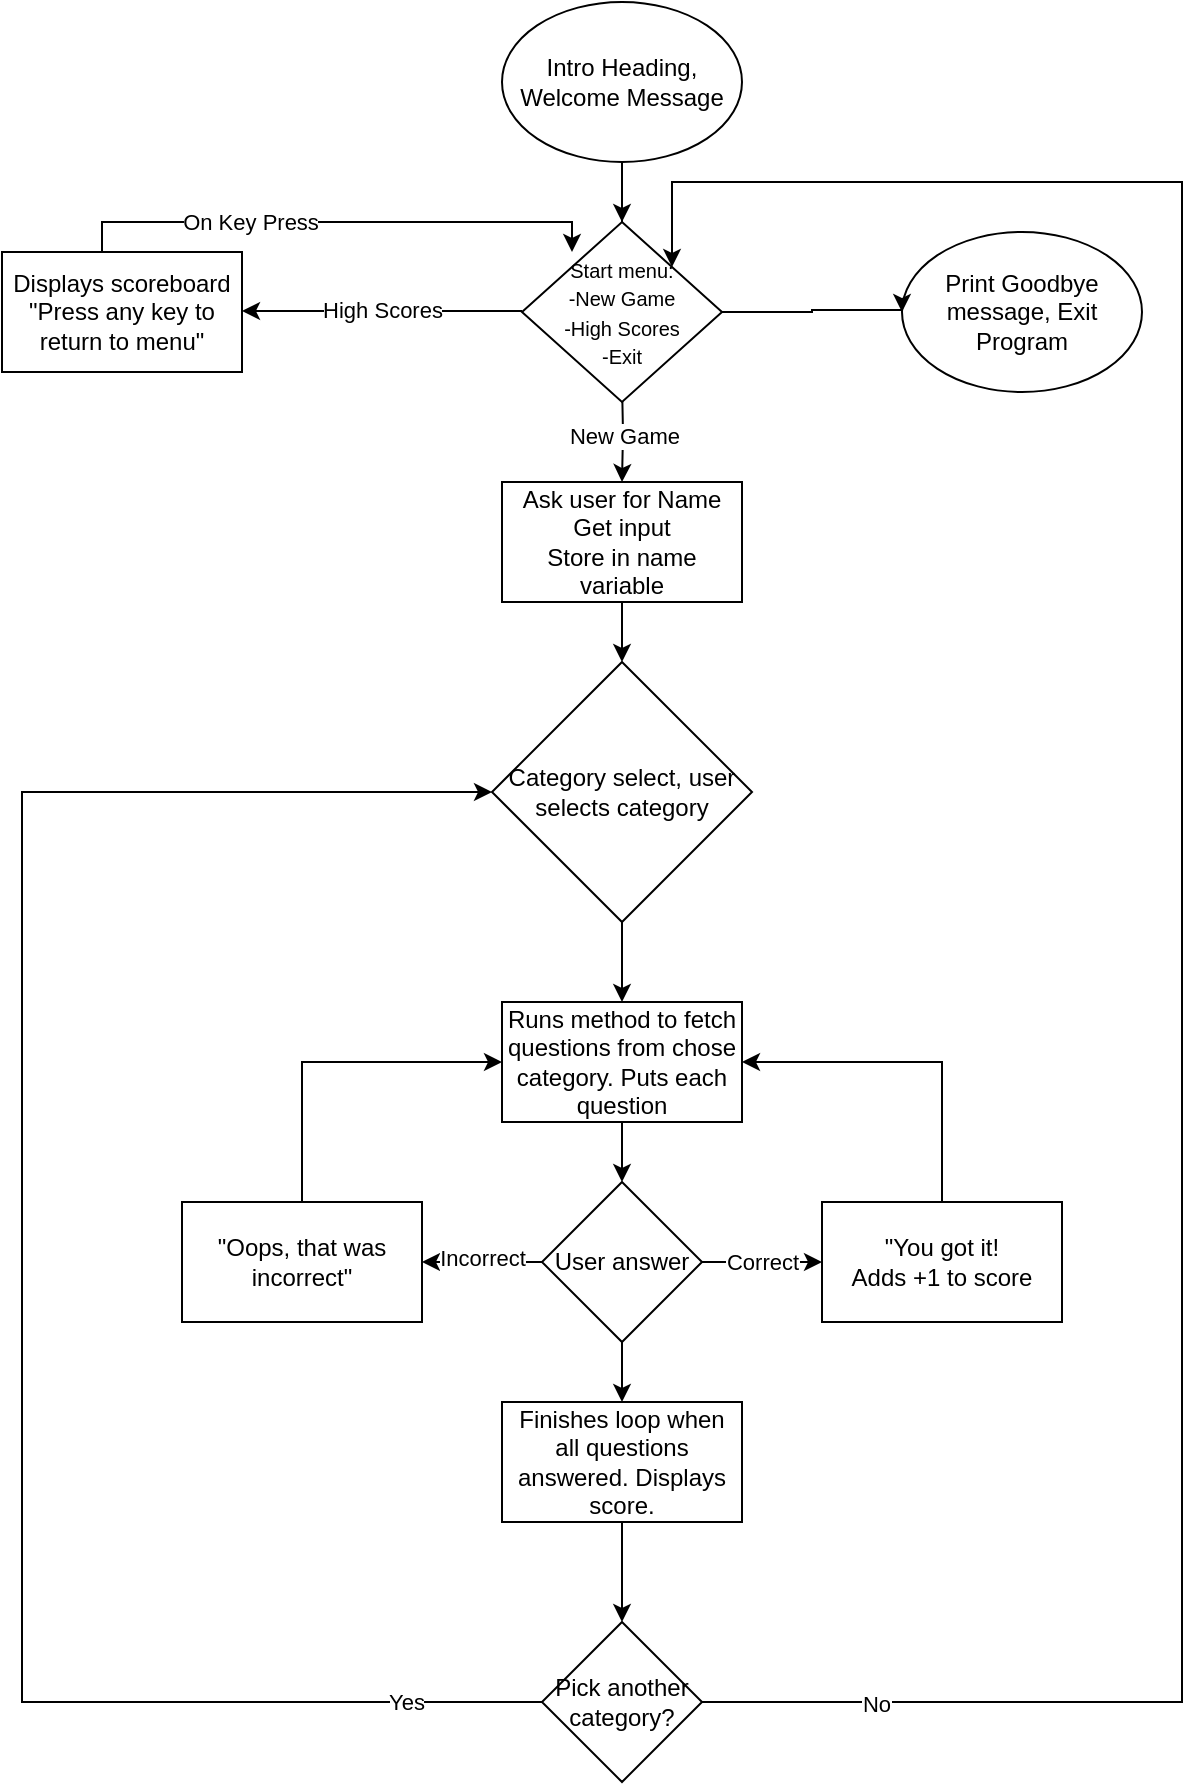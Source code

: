<mxfile version="14.0.1" type="device"><diagram id="JPtV1DQtkLCEv28q0aZo" name="Page-1"><mxGraphModel dx="946" dy="623" grid="1" gridSize="10" guides="1" tooltips="1" connect="1" arrows="1" fold="1" page="1" pageScale="1" pageWidth="827" pageHeight="1169" math="0" shadow="0"><root><mxCell id="0"/><mxCell id="1" parent="0"/><mxCell id="Ias8UvO7P0Q3BJearFJz-3" value="" style="edgeStyle=orthogonalEdgeStyle;rounded=0;orthogonalLoop=1;jettySize=auto;html=1;" edge="1" parent="1" source="Ias8UvO7P0Q3BJearFJz-1"><mxGeometry relative="1" as="geometry"><mxPoint x="420" y="130" as="targetPoint"/></mxGeometry></mxCell><mxCell id="Ias8UvO7P0Q3BJearFJz-17" style="edgeStyle=orthogonalEdgeStyle;rounded=0;orthogonalLoop=1;jettySize=auto;html=1;" edge="1" parent="1" source="Ias8UvO7P0Q3BJearFJz-1" target="Ias8UvO7P0Q3BJearFJz-16"><mxGeometry relative="1" as="geometry"/></mxCell><mxCell id="Ias8UvO7P0Q3BJearFJz-1" value="Intro Heading, Welcome Message" style="ellipse;whiteSpace=wrap;html=1;" vertex="1" parent="1"><mxGeometry x="360" width="120" height="80" as="geometry"/></mxCell><mxCell id="Ias8UvO7P0Q3BJearFJz-8" value="" style="edgeStyle=orthogonalEdgeStyle;rounded=0;orthogonalLoop=1;jettySize=auto;html=1;" edge="1" parent="1"><mxGeometry relative="1" as="geometry"><mxPoint x="370" y="154.5" as="sourcePoint"/><mxPoint x="230" y="154.5" as="targetPoint"/></mxGeometry></mxCell><mxCell id="Ias8UvO7P0Q3BJearFJz-9" value="High Scores" style="edgeLabel;html=1;align=center;verticalAlign=middle;resizable=0;points=[];" vertex="1" connectable="0" parent="Ias8UvO7P0Q3BJearFJz-8"><mxGeometry y="-1" relative="1" as="geometry"><mxPoint as="offset"/></mxGeometry></mxCell><mxCell id="Ias8UvO7P0Q3BJearFJz-12" value="" style="edgeStyle=orthogonalEdgeStyle;rounded=0;orthogonalLoop=1;jettySize=auto;html=1;" edge="1" parent="1" target="Ias8UvO7P0Q3BJearFJz-11"><mxGeometry relative="1" as="geometry"><mxPoint x="420" y="190" as="sourcePoint"/></mxGeometry></mxCell><mxCell id="Ias8UvO7P0Q3BJearFJz-13" value="New Game" style="edgeLabel;html=1;align=center;verticalAlign=middle;resizable=0;points=[];" vertex="1" connectable="0" parent="Ias8UvO7P0Q3BJearFJz-12"><mxGeometry y="1" relative="1" as="geometry"><mxPoint as="offset"/></mxGeometry></mxCell><mxCell id="Ias8UvO7P0Q3BJearFJz-4" value="Print Goodbye message, Exit Program" style="ellipse;whiteSpace=wrap;html=1;" vertex="1" parent="1"><mxGeometry x="560" y="115" width="120" height="80" as="geometry"/></mxCell><mxCell id="Ias8UvO7P0Q3BJearFJz-10" value="On Key Press" style="edgeStyle=orthogonalEdgeStyle;rounded=0;orthogonalLoop=1;jettySize=auto;html=1;exitX=0.5;exitY=0;exitDx=0;exitDy=0;" edge="1" parent="1" source="Ias8UvO7P0Q3BJearFJz-7"><mxGeometry x="-0.279" relative="1" as="geometry"><mxPoint x="395" y="125" as="targetPoint"/><Array as="points"><mxPoint x="160" y="125"/><mxPoint x="160" y="110"/><mxPoint x="395" y="110"/></Array><mxPoint as="offset"/></mxGeometry></mxCell><mxCell id="Ias8UvO7P0Q3BJearFJz-7" value="Displays scoreboard&lt;br&gt;&quot;Press any key to return to menu&quot;" style="whiteSpace=wrap;html=1;" vertex="1" parent="1"><mxGeometry x="110" y="125" width="120" height="60" as="geometry"/></mxCell><mxCell id="Ias8UvO7P0Q3BJearFJz-15" value="" style="edgeStyle=orthogonalEdgeStyle;rounded=0;orthogonalLoop=1;jettySize=auto;html=1;" edge="1" parent="1" source="Ias8UvO7P0Q3BJearFJz-11"><mxGeometry relative="1" as="geometry"><mxPoint x="420" y="330" as="targetPoint"/></mxGeometry></mxCell><mxCell id="Ias8UvO7P0Q3BJearFJz-11" value="Ask user for Name&lt;br&gt;Get input&lt;br&gt;Store in name variable" style="whiteSpace=wrap;html=1;" vertex="1" parent="1"><mxGeometry x="360" y="240" width="120" height="60" as="geometry"/></mxCell><mxCell id="Ias8UvO7P0Q3BJearFJz-18" style="edgeStyle=orthogonalEdgeStyle;rounded=0;orthogonalLoop=1;jettySize=auto;html=1;exitX=1;exitY=0.5;exitDx=0;exitDy=0;entryX=0;entryY=0.5;entryDx=0;entryDy=0;" edge="1" parent="1" source="Ias8UvO7P0Q3BJearFJz-16" target="Ias8UvO7P0Q3BJearFJz-4"><mxGeometry relative="1" as="geometry"><mxPoint x="540" y="154" as="targetPoint"/><Array as="points"><mxPoint x="515" y="155"/><mxPoint x="515" y="154"/></Array></mxGeometry></mxCell><mxCell id="Ias8UvO7P0Q3BJearFJz-16" value="&lt;font style=&quot;font-size: 10px&quot;&gt;Start menu:&lt;br&gt;-New Game&lt;br&gt;-High Scores&lt;br&gt;-Exit&lt;/font&gt;" style="rhombus;whiteSpace=wrap;html=1;" vertex="1" parent="1"><mxGeometry x="370" y="110" width="100" height="90" as="geometry"/></mxCell><mxCell id="Ias8UvO7P0Q3BJearFJz-21" value="" style="edgeStyle=orthogonalEdgeStyle;rounded=0;orthogonalLoop=1;jettySize=auto;html=1;" edge="1" parent="1" source="Ias8UvO7P0Q3BJearFJz-19" target="Ias8UvO7P0Q3BJearFJz-20"><mxGeometry relative="1" as="geometry"/></mxCell><mxCell id="Ias8UvO7P0Q3BJearFJz-19" value="Category select, user selects category" style="rhombus;whiteSpace=wrap;html=1;" vertex="1" parent="1"><mxGeometry x="355" y="330" width="130" height="130" as="geometry"/></mxCell><mxCell id="Ias8UvO7P0Q3BJearFJz-23" value="" style="edgeStyle=orthogonalEdgeStyle;rounded=0;orthogonalLoop=1;jettySize=auto;html=1;" edge="1" parent="1" source="Ias8UvO7P0Q3BJearFJz-20" target="Ias8UvO7P0Q3BJearFJz-22"><mxGeometry relative="1" as="geometry"/></mxCell><mxCell id="Ias8UvO7P0Q3BJearFJz-20" value="Runs method to fetch questions from chose category. Puts each question" style="whiteSpace=wrap;html=1;" vertex="1" parent="1"><mxGeometry x="360" y="500" width="120" height="60" as="geometry"/></mxCell><mxCell id="Ias8UvO7P0Q3BJearFJz-25" value="Correct" style="edgeStyle=orthogonalEdgeStyle;rounded=0;orthogonalLoop=1;jettySize=auto;html=1;" edge="1" parent="1" source="Ias8UvO7P0Q3BJearFJz-22" target="Ias8UvO7P0Q3BJearFJz-24"><mxGeometry relative="1" as="geometry"/></mxCell><mxCell id="Ias8UvO7P0Q3BJearFJz-27" value="" style="edgeStyle=orthogonalEdgeStyle;rounded=0;orthogonalLoop=1;jettySize=auto;html=1;" edge="1" parent="1" source="Ias8UvO7P0Q3BJearFJz-22" target="Ias8UvO7P0Q3BJearFJz-26"><mxGeometry relative="1" as="geometry"/></mxCell><mxCell id="Ias8UvO7P0Q3BJearFJz-30" value="Incorrect" style="edgeLabel;html=1;align=center;verticalAlign=middle;resizable=0;points=[];" vertex="1" connectable="0" parent="Ias8UvO7P0Q3BJearFJz-27"><mxGeometry y="-2" relative="1" as="geometry"><mxPoint as="offset"/></mxGeometry></mxCell><mxCell id="Ias8UvO7P0Q3BJearFJz-32" value="" style="edgeStyle=orthogonalEdgeStyle;rounded=0;orthogonalLoop=1;jettySize=auto;html=1;" edge="1" parent="1" source="Ias8UvO7P0Q3BJearFJz-22" target="Ias8UvO7P0Q3BJearFJz-31"><mxGeometry relative="1" as="geometry"/></mxCell><mxCell id="Ias8UvO7P0Q3BJearFJz-22" value="User answer" style="rhombus;whiteSpace=wrap;html=1;" vertex="1" parent="1"><mxGeometry x="380" y="590" width="80" height="80" as="geometry"/></mxCell><mxCell id="Ias8UvO7P0Q3BJearFJz-29" style="edgeStyle=orthogonalEdgeStyle;rounded=0;orthogonalLoop=1;jettySize=auto;html=1;entryX=1;entryY=0.5;entryDx=0;entryDy=0;" edge="1" parent="1" source="Ias8UvO7P0Q3BJearFJz-24" target="Ias8UvO7P0Q3BJearFJz-20"><mxGeometry relative="1" as="geometry"><Array as="points"><mxPoint x="580" y="530"/></Array></mxGeometry></mxCell><mxCell id="Ias8UvO7P0Q3BJearFJz-24" value="&quot;You got it!&lt;br&gt;Adds +1 to score" style="whiteSpace=wrap;html=1;" vertex="1" parent="1"><mxGeometry x="520" y="600" width="120" height="60" as="geometry"/></mxCell><mxCell id="Ias8UvO7P0Q3BJearFJz-28" style="edgeStyle=orthogonalEdgeStyle;rounded=0;orthogonalLoop=1;jettySize=auto;html=1;exitX=0.5;exitY=0;exitDx=0;exitDy=0;entryX=0;entryY=0.5;entryDx=0;entryDy=0;" edge="1" parent="1" source="Ias8UvO7P0Q3BJearFJz-26" target="Ias8UvO7P0Q3BJearFJz-20"><mxGeometry relative="1" as="geometry"/></mxCell><mxCell id="Ias8UvO7P0Q3BJearFJz-26" value="&quot;Oops, that was incorrect&quot;" style="whiteSpace=wrap;html=1;" vertex="1" parent="1"><mxGeometry x="200" y="600" width="120" height="60" as="geometry"/></mxCell><mxCell id="Ias8UvO7P0Q3BJearFJz-34" value="" style="edgeStyle=orthogonalEdgeStyle;rounded=0;orthogonalLoop=1;jettySize=auto;html=1;" edge="1" parent="1" source="Ias8UvO7P0Q3BJearFJz-31" target="Ias8UvO7P0Q3BJearFJz-33"><mxGeometry relative="1" as="geometry"/></mxCell><mxCell id="Ias8UvO7P0Q3BJearFJz-31" value="Finishes loop when all questions answered. Displays score." style="whiteSpace=wrap;html=1;" vertex="1" parent="1"><mxGeometry x="360" y="700" width="120" height="60" as="geometry"/></mxCell><mxCell id="Ias8UvO7P0Q3BJearFJz-35" style="edgeStyle=orthogonalEdgeStyle;rounded=0;orthogonalLoop=1;jettySize=auto;html=1;entryX=0;entryY=0.5;entryDx=0;entryDy=0;" edge="1" parent="1" source="Ias8UvO7P0Q3BJearFJz-33" target="Ias8UvO7P0Q3BJearFJz-19"><mxGeometry relative="1" as="geometry"><Array as="points"><mxPoint x="120" y="850"/><mxPoint x="120" y="395"/></Array></mxGeometry></mxCell><mxCell id="Ias8UvO7P0Q3BJearFJz-36" value="Yes" style="edgeLabel;html=1;align=center;verticalAlign=middle;resizable=0;points=[];" vertex="1" connectable="0" parent="Ias8UvO7P0Q3BJearFJz-35"><mxGeometry x="-0.857" relative="1" as="geometry"><mxPoint as="offset"/></mxGeometry></mxCell><mxCell id="Ias8UvO7P0Q3BJearFJz-37" style="edgeStyle=orthogonalEdgeStyle;rounded=0;orthogonalLoop=1;jettySize=auto;html=1;exitX=1;exitY=0.5;exitDx=0;exitDy=0;entryX=1;entryY=0;entryDx=0;entryDy=0;" edge="1" parent="1" source="Ias8UvO7P0Q3BJearFJz-33" target="Ias8UvO7P0Q3BJearFJz-16"><mxGeometry relative="1" as="geometry"><Array as="points"><mxPoint x="700" y="850"/><mxPoint x="700" y="90"/><mxPoint x="445" y="90"/></Array></mxGeometry></mxCell><mxCell id="Ias8UvO7P0Q3BJearFJz-38" value="No" style="edgeLabel;html=1;align=center;verticalAlign=middle;resizable=0;points=[];" vertex="1" connectable="0" parent="Ias8UvO7P0Q3BJearFJz-37"><mxGeometry x="-0.866" y="-1" relative="1" as="geometry"><mxPoint as="offset"/></mxGeometry></mxCell><mxCell id="Ias8UvO7P0Q3BJearFJz-33" value="Pick another category?" style="rhombus;whiteSpace=wrap;html=1;" vertex="1" parent="1"><mxGeometry x="380" y="810" width="80" height="80" as="geometry"/></mxCell></root></mxGraphModel></diagram></mxfile>